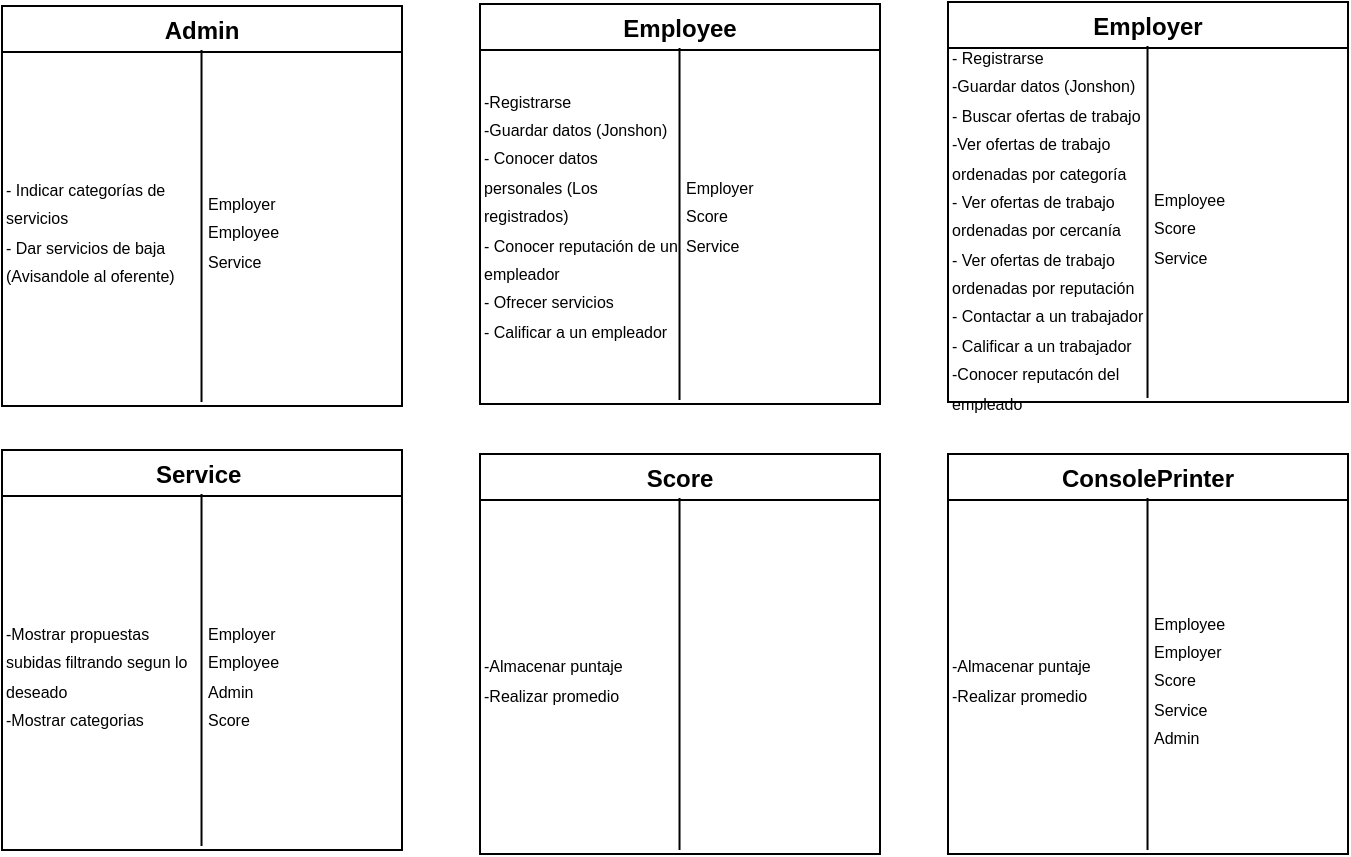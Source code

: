 <mxfile>
    <diagram id="C5RBs43oDa-KdzZeNtuy" name="Page-1">
        <mxGraphModel dx="645" dy="382" grid="0" gridSize="10" guides="1" tooltips="1" connect="1" arrows="1" fold="1" page="1" pageScale="1" pageWidth="827" pageHeight="1169" math="0" shadow="0">
            <root>
                <mxCell id="WIyWlLk6GJQsqaUBKTNV-0"/>
                <mxCell id="WIyWlLk6GJQsqaUBKTNV-1" parent="WIyWlLk6GJQsqaUBKTNV-0"/>
                <mxCell id="fW3wcXRNDF-Xh5MFN2CR-0" value="Admin" style="swimlane;" parent="WIyWlLk6GJQsqaUBKTNV-1" vertex="1">
                    <mxGeometry x="75" y="59" width="200" height="200" as="geometry">
                        <mxRectangle x="75" y="59" width="72" height="26" as="alternateBounds"/>
                    </mxGeometry>
                </mxCell>
                <mxCell id="fW3wcXRNDF-Xh5MFN2CR-3" value="" style="endArrow=none;html=1;rounded=0;" parent="fW3wcXRNDF-Xh5MFN2CR-0" edge="1">
                    <mxGeometry width="50" height="50" relative="1" as="geometry">
                        <mxPoint x="99.76" y="198" as="sourcePoint"/>
                        <mxPoint x="99.76" y="22" as="targetPoint"/>
                    </mxGeometry>
                </mxCell>
                <mxCell id="fW3wcXRNDF-Xh5MFN2CR-4" value="&lt;span style=&quot;font-size: 8px&quot;&gt;- Indicar categorías de servicios&lt;br&gt;- Dar servicios de baja&lt;br&gt;(Avisandole al oferente)&lt;br&gt;&lt;/span&gt;" style="text;html=1;strokeColor=none;fillColor=none;align=left;verticalAlign=middle;whiteSpace=wrap;rounded=0;" parent="fW3wcXRNDF-Xh5MFN2CR-0" vertex="1">
                    <mxGeometry y="24" width="99" height="176" as="geometry"/>
                </mxCell>
                <mxCell id="rozSjkzNouu58hWK4wb9-0" value="&lt;span style=&quot;font-size: 8px&quot;&gt;Employer&lt;br&gt;Employee&lt;br&gt;Service&lt;br&gt;&lt;/span&gt;" style="text;html=1;strokeColor=none;fillColor=none;align=left;verticalAlign=middle;whiteSpace=wrap;rounded=0;" parent="fW3wcXRNDF-Xh5MFN2CR-0" vertex="1">
                    <mxGeometry x="101" y="24" width="99" height="176" as="geometry"/>
                </mxCell>
                <mxCell id="rozSjkzNouu58hWK4wb9-1" value="Employee" style="swimlane;" parent="WIyWlLk6GJQsqaUBKTNV-1" vertex="1">
                    <mxGeometry x="314" y="58" width="200" height="200" as="geometry"/>
                </mxCell>
                <mxCell id="rozSjkzNouu58hWK4wb9-2" value="" style="endArrow=none;html=1;rounded=0;" parent="rozSjkzNouu58hWK4wb9-1" edge="1">
                    <mxGeometry width="50" height="50" relative="1" as="geometry">
                        <mxPoint x="99.76" y="198" as="sourcePoint"/>
                        <mxPoint x="99.76" y="22" as="targetPoint"/>
                    </mxGeometry>
                </mxCell>
                <mxCell id="rozSjkzNouu58hWK4wb9-3" value="&lt;span style=&quot;font-size: 8px&quot;&gt;-&lt;/span&gt;&lt;span style=&quot;font-size: 8px&quot;&gt;Registrarse&lt;br&gt;&lt;/span&gt;&lt;span style=&quot;font-size: 8px&quot;&gt;-Guardar datos (Jonshon)&lt;br&gt;- Conocer datos personales (Los registrados)&lt;br&gt;- Conocer reputación de un empleador&lt;br&gt;- Ofrecer servicios&lt;br&gt;- Calificar a un empleador&lt;br&gt;&lt;br&gt;&lt;/span&gt;" style="text;html=1;strokeColor=none;fillColor=none;align=left;verticalAlign=middle;whiteSpace=wrap;rounded=0;" parent="rozSjkzNouu58hWK4wb9-1" vertex="1">
                    <mxGeometry y="24" width="99" height="176" as="geometry"/>
                </mxCell>
                <mxCell id="rozSjkzNouu58hWK4wb9-4" value="&lt;span style=&quot;font-size: 8px&quot;&gt;Employer&lt;br&gt;Score&lt;br&gt;Service&lt;br&gt;&lt;br&gt;&lt;/span&gt;" style="text;html=1;strokeColor=none;fillColor=none;align=left;verticalAlign=middle;whiteSpace=wrap;rounded=0;" parent="rozSjkzNouu58hWK4wb9-1" vertex="1">
                    <mxGeometry x="101" y="24" width="99" height="176" as="geometry"/>
                </mxCell>
                <mxCell id="rozSjkzNouu58hWK4wb9-5" value="Employer" style="swimlane;" parent="WIyWlLk6GJQsqaUBKTNV-1" vertex="1">
                    <mxGeometry x="548" y="57" width="200" height="200" as="geometry"/>
                </mxCell>
                <mxCell id="rozSjkzNouu58hWK4wb9-6" value="" style="endArrow=none;html=1;rounded=0;" parent="rozSjkzNouu58hWK4wb9-5" edge="1">
                    <mxGeometry width="50" height="50" relative="1" as="geometry">
                        <mxPoint x="99.76" y="198" as="sourcePoint"/>
                        <mxPoint x="99.76" y="22" as="targetPoint"/>
                    </mxGeometry>
                </mxCell>
                <mxCell id="rozSjkzNouu58hWK4wb9-7" value="&lt;span style=&quot;font-size: 8px&quot;&gt;- Registrarse&lt;br&gt;-&lt;/span&gt;&lt;span style=&quot;font-size: 8px&quot;&gt;Guardar datos (Jonshon)&lt;/span&gt;&lt;span style=&quot;font-size: 8px&quot;&gt;&lt;br&gt;- Buscar ofertas de trabajo&lt;br&gt;&lt;/span&gt;&lt;span style=&quot;font-size: 8px&quot;&gt;-Ver ofertas de trabajo ordenadas por categoría&lt;/span&gt;&lt;br style=&quot;font-size: 8px&quot;&gt;&lt;span style=&quot;font-size: 8px&quot;&gt;- Ver ofertas de trabajo ordenadas por cercanía&lt;br&gt;-&lt;/span&gt;&lt;span style=&quot;font-size: 8px&quot;&gt;&amp;nbsp;Ver ofertas de trabajo ordenadas por reputación&lt;br&gt;&lt;/span&gt;&lt;span style=&quot;font-size: 8px&quot;&gt;- Contactar a un trabajador&lt;br&gt;- Calificar a un trabajador&lt;br&gt;-Conocer reputacón del empleado&lt;br&gt;&lt;/span&gt;" style="text;html=1;strokeColor=none;fillColor=none;align=left;verticalAlign=middle;whiteSpace=wrap;rounded=0;" parent="rozSjkzNouu58hWK4wb9-5" vertex="1">
                    <mxGeometry y="34" width="99" height="157" as="geometry"/>
                </mxCell>
                <mxCell id="rozSjkzNouu58hWK4wb9-8" value="&lt;span style=&quot;font-size: 8px&quot;&gt;Employee&lt;br&gt;&lt;/span&gt;&lt;span style=&quot;font-size: 8px&quot;&gt;Score&lt;br&gt;Service&lt;br&gt;&lt;/span&gt;" style="text;html=1;strokeColor=none;fillColor=none;align=left;verticalAlign=middle;whiteSpace=wrap;rounded=0;" parent="rozSjkzNouu58hWK4wb9-5" vertex="1">
                    <mxGeometry x="101" y="24" width="99" height="176" as="geometry"/>
                </mxCell>
                <mxCell id="0" value="Service " style="swimlane;" parent="WIyWlLk6GJQsqaUBKTNV-1" vertex="1">
                    <mxGeometry x="75" y="281" width="200" height="200" as="geometry"/>
                </mxCell>
                <mxCell id="1" value="" style="endArrow=none;html=1;rounded=0;" parent="0" edge="1">
                    <mxGeometry width="50" height="50" relative="1" as="geometry">
                        <mxPoint x="99.76" y="198" as="sourcePoint"/>
                        <mxPoint x="99.76" y="22" as="targetPoint"/>
                    </mxGeometry>
                </mxCell>
                <mxCell id="2" value="&lt;span style=&quot;font-size: 8px&quot;&gt;-Mostrar propuestas subidas filtrando segun lo deseado&lt;br&gt;-Mostrar categorias&amp;nbsp;&lt;br&gt;&lt;/span&gt;" style="text;html=1;strokeColor=none;fillColor=none;align=left;verticalAlign=middle;whiteSpace=wrap;rounded=0;" parent="0" vertex="1">
                    <mxGeometry y="24" width="99" height="176" as="geometry"/>
                </mxCell>
                <mxCell id="3" value="&lt;span style=&quot;font-size: 8px&quot;&gt;Employer&lt;br&gt;Employee&lt;br&gt;Admin&lt;br&gt;Score&lt;br&gt;&lt;/span&gt;" style="text;html=1;strokeColor=none;fillColor=none;align=left;verticalAlign=middle;whiteSpace=wrap;rounded=0;" parent="0" vertex="1">
                    <mxGeometry x="101" y="24" width="99" height="176" as="geometry"/>
                </mxCell>
                <mxCell id="4" value="Score" style="swimlane;" vertex="1" parent="WIyWlLk6GJQsqaUBKTNV-1">
                    <mxGeometry x="314" y="283" width="200" height="200" as="geometry"/>
                </mxCell>
                <mxCell id="5" value="" style="endArrow=none;html=1;rounded=0;" edge="1" parent="4">
                    <mxGeometry width="50" height="50" relative="1" as="geometry">
                        <mxPoint x="99.76" y="198" as="sourcePoint"/>
                        <mxPoint x="99.76" y="22" as="targetPoint"/>
                    </mxGeometry>
                </mxCell>
                <mxCell id="6" value="&lt;span style=&quot;font-size: 8px&quot;&gt;-Almacenar puntaje&lt;br&gt;-Realizar promedio&lt;br&gt;&lt;/span&gt;" style="text;html=1;strokeColor=none;fillColor=none;align=left;verticalAlign=middle;whiteSpace=wrap;rounded=0;" vertex="1" parent="4">
                    <mxGeometry y="24" width="99" height="176" as="geometry"/>
                </mxCell>
                <mxCell id="7" value="&lt;span style=&quot;font-size: 8px&quot;&gt;&lt;br&gt;&lt;/span&gt;" style="text;html=1;strokeColor=none;fillColor=none;align=left;verticalAlign=middle;whiteSpace=wrap;rounded=0;" vertex="1" parent="4">
                    <mxGeometry x="101" y="24" width="99" height="176" as="geometry"/>
                </mxCell>
                <mxCell id="9" value="ConsolePrinter" style="swimlane;" vertex="1" parent="WIyWlLk6GJQsqaUBKTNV-1">
                    <mxGeometry x="548" y="283" width="200" height="200" as="geometry"/>
                </mxCell>
                <mxCell id="10" value="" style="endArrow=none;html=1;rounded=0;" edge="1" parent="9">
                    <mxGeometry width="50" height="50" relative="1" as="geometry">
                        <mxPoint x="99.76" y="198" as="sourcePoint"/>
                        <mxPoint x="99.76" y="22" as="targetPoint"/>
                    </mxGeometry>
                </mxCell>
                <mxCell id="11" value="&lt;span style=&quot;font-size: 8px&quot;&gt;-Almacenar puntaje&lt;br&gt;-Realizar promedio&lt;br&gt;&lt;/span&gt;" style="text;html=1;strokeColor=none;fillColor=none;align=left;verticalAlign=middle;whiteSpace=wrap;rounded=0;" vertex="1" parent="9">
                    <mxGeometry y="24" width="99" height="176" as="geometry"/>
                </mxCell>
                <mxCell id="12" value="&lt;span style=&quot;font-size: 8px&quot;&gt;Employee&lt;br&gt;Employer&lt;br&gt;Score&lt;br&gt;Service&lt;br&gt;Admin&lt;br&gt;&lt;/span&gt;" style="text;html=1;strokeColor=none;fillColor=none;align=left;verticalAlign=middle;whiteSpace=wrap;rounded=0;" vertex="1" parent="9">
                    <mxGeometry x="101" y="24" width="99" height="176" as="geometry"/>
                </mxCell>
            </root>
        </mxGraphModel>
    </diagram>
</mxfile>